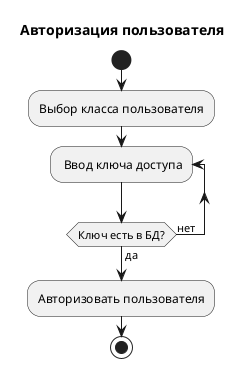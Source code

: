 @startuml
title Авторизация пользователя
start
:Выбор класса пользователя;
repeat: Ввод ключа доступа;
repeat while(Ключ есть в БД?) is(нет) not(да)
:Авторизовать пользователя;
stop
@enduml
